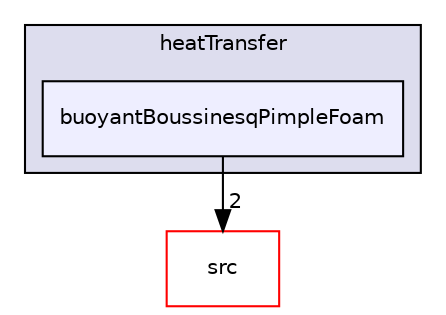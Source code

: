 digraph "applications/solvers/heatTransfer/buoyantBoussinesqPimpleFoam" {
  bgcolor=transparent;
  compound=true
  node [ fontsize="10", fontname="Helvetica"];
  edge [ labelfontsize="10", labelfontname="Helvetica"];
  subgraph clusterdir_faee72e18493b47f6f5cdf576f4c62ea {
    graph [ bgcolor="#ddddee", pencolor="black", label="heatTransfer" fontname="Helvetica", fontsize="10", URL="dir_faee72e18493b47f6f5cdf576f4c62ea.html"]
  dir_6641f82fbb5cbac3ab878fd864868f3e [shape=box, label="buoyantBoussinesqPimpleFoam", style="filled", fillcolor="#eeeeff", pencolor="black", URL="dir_6641f82fbb5cbac3ab878fd864868f3e.html"];
  }
  dir_68267d1309a1af8e8297ef4c3efbcdba [shape=box label="src" color="red" URL="dir_68267d1309a1af8e8297ef4c3efbcdba.html"];
  dir_6641f82fbb5cbac3ab878fd864868f3e->dir_68267d1309a1af8e8297ef4c3efbcdba [headlabel="2", labeldistance=1.5 headhref="dir_000034_000737.html"];
}
